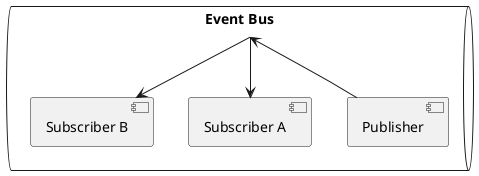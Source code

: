 @startuml
queue "Event Bus" {
  [Publisher]
  [Subscriber A]
  [Subscriber B]
}

Publisher --> "Event Bus"
"Event Bus" --> "Subscriber A"
"Event Bus" --> "Subscriber B"
@enduml
